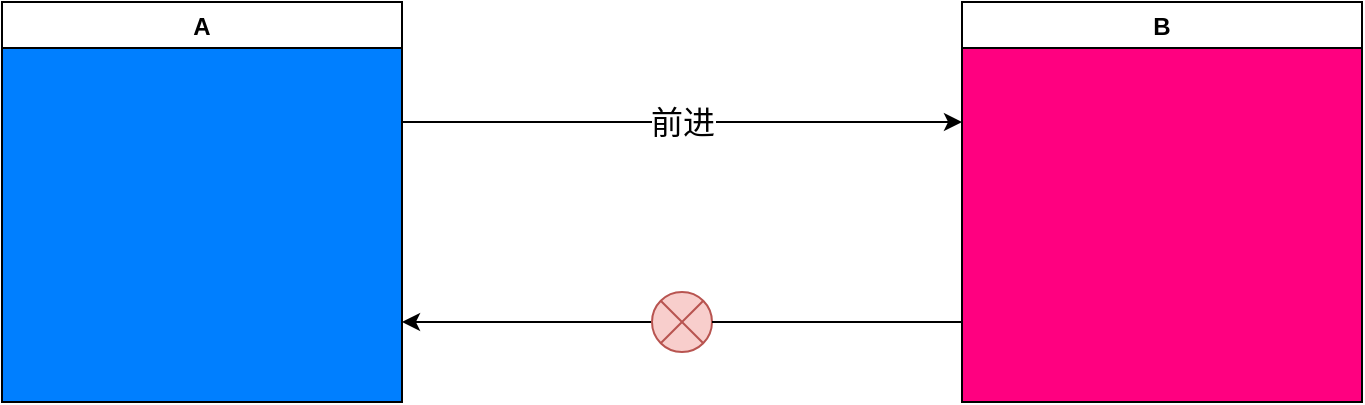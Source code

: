 <mxfile>
    <diagram id="TutGyA394lG98HWUhUaM" name="第 1 页">
        <mxGraphModel dx="1298" dy="740" grid="1" gridSize="10" guides="1" tooltips="1" connect="1" arrows="1" fold="1" page="1" pageScale="1" pageWidth="827" pageHeight="1169" math="0" shadow="0">
            <root>
                <mxCell id="0"/>
                <mxCell id="1" parent="0"/>
                <mxCell id="TTkAWkz69PnGpV0BIIj8-1" value="A" style="swimlane;swimlaneFillColor=#007FFF;" vertex="1" parent="1">
                    <mxGeometry x="74" y="30" width="200" height="200" as="geometry"/>
                </mxCell>
                <mxCell id="TTkAWkz69PnGpV0BIIj8-2" value="B" style="swimlane;startSize=23;swimlaneFillColor=#FF0080;" vertex="1" parent="1">
                    <mxGeometry x="554" y="30" width="200" height="200" as="geometry">
                        <mxRectangle x="490" y="240" width="40" height="23" as="alternateBounds"/>
                    </mxGeometry>
                </mxCell>
                <mxCell id="TTkAWkz69PnGpV0BIIj8-3" value="" style="endArrow=classic;html=1;fillColor=#0050ef;" edge="1" parent="1">
                    <mxGeometry relative="1" as="geometry">
                        <mxPoint x="274" y="90" as="sourcePoint"/>
                        <mxPoint x="554" y="90" as="targetPoint"/>
                    </mxGeometry>
                </mxCell>
                <mxCell id="TTkAWkz69PnGpV0BIIj8-4" value="前进" style="edgeLabel;resizable=0;html=1;align=center;verticalAlign=middle;fontSize=16;" connectable="0" vertex="1" parent="TTkAWkz69PnGpV0BIIj8-3">
                    <mxGeometry relative="1" as="geometry"/>
                </mxCell>
                <mxCell id="TTkAWkz69PnGpV0BIIj8-5" value="" style="endArrow=classic;html=1;fontSize=16;fontColor=#000000;strokeColor=#000000;startArrow=none;" edge="1" parent="1" source="TTkAWkz69PnGpV0BIIj8-6">
                    <mxGeometry relative="1" as="geometry">
                        <mxPoint x="554" y="190" as="sourcePoint"/>
                        <mxPoint x="274" y="190" as="targetPoint"/>
                    </mxGeometry>
                </mxCell>
                <mxCell id="TTkAWkz69PnGpV0BIIj8-6" value="" style="shape=sumEllipse;perimeter=ellipsePerimeter;whiteSpace=wrap;html=1;backgroundOutline=1;fontSize=16;fillColor=#f8cecc;strokeColor=#b85450;" vertex="1" parent="1">
                    <mxGeometry x="399" y="175" width="30" height="30" as="geometry"/>
                </mxCell>
                <mxCell id="TTkAWkz69PnGpV0BIIj8-7" value="" style="endArrow=none;html=1;fontSize=16;fontColor=#000000;strokeColor=#000000;" edge="1" parent="1" target="TTkAWkz69PnGpV0BIIj8-6">
                    <mxGeometry relative="1" as="geometry">
                        <mxPoint x="554" y="190" as="sourcePoint"/>
                        <mxPoint x="274" y="190" as="targetPoint"/>
                    </mxGeometry>
                </mxCell>
            </root>
        </mxGraphModel>
    </diagram>
    <diagram id="X_3pkzDxHFjzJE94lvqr" name="第 2 页">
        <mxGraphModel dx="1298" dy="740" grid="1" gridSize="10" guides="1" tooltips="1" connect="1" arrows="1" fold="1" page="1" pageScale="1" pageWidth="827" pageHeight="1169" math="0" shadow="0">
            <root>
                <mxCell id="2ioHuEJy38tbEKZabfwR-0"/>
                <mxCell id="2ioHuEJy38tbEKZabfwR-1" parent="2ioHuEJy38tbEKZabfwR-0"/>
                <mxCell id="MSPMmQisRy4ZJrby_1dc-0" value="A" style="swimlane;swimlaneFillColor=#007FFF;" vertex="1" parent="2ioHuEJy38tbEKZabfwR-1">
                    <mxGeometry x="74" y="30" width="200" height="200" as="geometry"/>
                </mxCell>
                <mxCell id="MSPMmQisRy4ZJrby_1dc-1" value="B" style="swimlane;startSize=23;swimlaneFillColor=#FF0080;" vertex="1" parent="2ioHuEJy38tbEKZabfwR-1">
                    <mxGeometry x="554" y="30" width="200" height="200" as="geometry">
                        <mxRectangle x="490" y="240" width="40" height="23" as="alternateBounds"/>
                    </mxGeometry>
                </mxCell>
                <mxCell id="MSPMmQisRy4ZJrby_1dc-2" value="" style="endArrow=classic;html=1;fillColor=#0050ef;" edge="1" parent="2ioHuEJy38tbEKZabfwR-1">
                    <mxGeometry relative="1" as="geometry">
                        <mxPoint x="274" y="90" as="sourcePoint"/>
                        <mxPoint x="554" y="90" as="targetPoint"/>
                    </mxGeometry>
                </mxCell>
                <mxCell id="MSPMmQisRy4ZJrby_1dc-3" value="前进" style="edgeLabel;resizable=0;html=1;align=center;verticalAlign=middle;fontSize=16;" connectable="0" vertex="1" parent="MSPMmQisRy4ZJrby_1dc-2">
                    <mxGeometry relative="1" as="geometry"/>
                </mxCell>
                <mxCell id="MSPMmQisRy4ZJrby_1dc-4" value="" style="endArrow=classic;html=1;fontSize=16;fontColor=#000000;strokeColor=#000000;startArrow=none;" edge="1" parent="2ioHuEJy38tbEKZabfwR-1" source="MSPMmQisRy4ZJrby_1dc-5">
                    <mxGeometry relative="1" as="geometry">
                        <mxPoint x="554" y="190" as="sourcePoint"/>
                        <mxPoint x="274" y="190" as="targetPoint"/>
                    </mxGeometry>
                </mxCell>
                <mxCell id="MSPMmQisRy4ZJrby_1dc-5" value="" style="shape=sumEllipse;perimeter=ellipsePerimeter;whiteSpace=wrap;html=1;backgroundOutline=1;fontSize=16;fillColor=#f8cecc;strokeColor=#b85450;" vertex="1" parent="2ioHuEJy38tbEKZabfwR-1">
                    <mxGeometry x="399" y="175" width="30" height="30" as="geometry"/>
                </mxCell>
                <mxCell id="MSPMmQisRy4ZJrby_1dc-6" value="" style="endArrow=none;html=1;fontSize=16;fontColor=#000000;strokeColor=#000000;" edge="1" parent="2ioHuEJy38tbEKZabfwR-1" target="MSPMmQisRy4ZJrby_1dc-5">
                    <mxGeometry relative="1" as="geometry">
                        <mxPoint x="554" y="190" as="sourcePoint"/>
                        <mxPoint x="274" y="190" as="targetPoint"/>
                    </mxGeometry>
                </mxCell>
                <mxCell id="D3zR2FKjM3bdeoXriK2o-0" value="A" style="swimlane;swimlaneFillColor=#007FFF;" vertex="1" parent="2ioHuEJy38tbEKZabfwR-1">
                    <mxGeometry x="80" y="400" width="200" height="200" as="geometry"/>
                </mxCell>
                <mxCell id="D3zR2FKjM3bdeoXriK2o-1" value="B" style="swimlane;startSize=23;swimlaneFillColor=#FF0080;" vertex="1" parent="2ioHuEJy38tbEKZabfwR-1">
                    <mxGeometry x="560" y="400" width="200" height="200" as="geometry">
                        <mxRectangle x="490" y="240" width="40" height="23" as="alternateBounds"/>
                    </mxGeometry>
                </mxCell>
                <mxCell id="D3zR2FKjM3bdeoXriK2o-2" value="" style="endArrow=classic;html=1;fillColor=#0050ef;" edge="1" parent="2ioHuEJy38tbEKZabfwR-1">
                    <mxGeometry relative="1" as="geometry">
                        <mxPoint x="280" y="460" as="sourcePoint"/>
                        <mxPoint x="560" y="460" as="targetPoint"/>
                    </mxGeometry>
                </mxCell>
                <mxCell id="D3zR2FKjM3bdeoXriK2o-3" value="前进" style="edgeLabel;resizable=0;html=1;align=center;verticalAlign=middle;fontSize=16;" connectable="0" vertex="1" parent="D3zR2FKjM3bdeoXriK2o-2">
                    <mxGeometry relative="1" as="geometry"/>
                </mxCell>
                <mxCell id="D3zR2FKjM3bdeoXriK2o-4" value="" style="endArrow=classic;html=1;fontSize=16;fontColor=#000000;strokeColor=#000000;" edge="1" parent="2ioHuEJy38tbEKZabfwR-1">
                    <mxGeometry relative="1" as="geometry">
                        <mxPoint x="560" y="560" as="sourcePoint"/>
                        <mxPoint x="280" y="560" as="targetPoint"/>
                    </mxGeometry>
                </mxCell>
                <mxCell id="D3zR2FKjM3bdeoXriK2o-5" value="后退" style="edgeLabel;resizable=0;html=1;align=center;verticalAlign=middle;fontSize=16;" connectable="0" vertex="1" parent="D3zR2FKjM3bdeoXriK2o-4">
                    <mxGeometry relative="1" as="geometry"/>
                </mxCell>
            </root>
        </mxGraphModel>
    </diagram>
</mxfile>